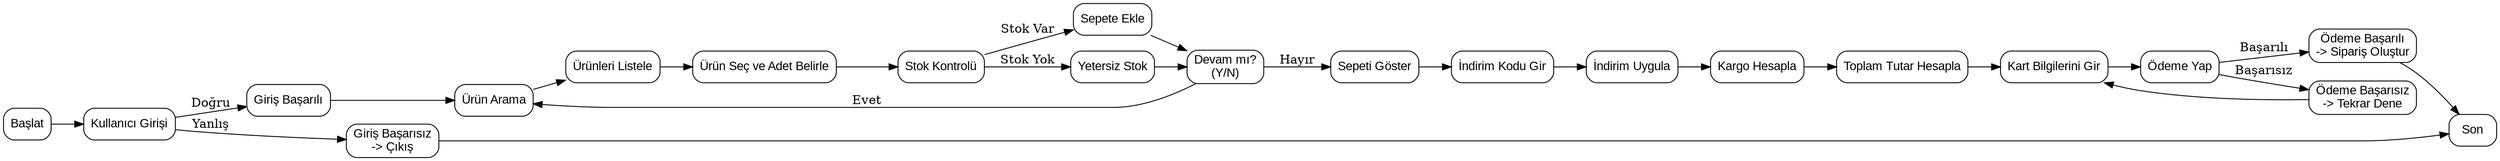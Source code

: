 digraph ECommerceFlow {
    rankdir=LR;
    node [shape=box, style=rounded, fontname="Arial"];

    Start [label="Başlat"]
    Login [label="Kullanıcı Girişi"]
    AuthSuccess [label="Giriş Başarılı"]
    AuthFail [label="Giriş Başarısız\n-> Çıkış"]
    SearchProduct [label="Ürün Arama"]
    ViewResults [label="Ürünleri Listele"]
    SelectProduct [label="Ürün Seç ve Adet Belirle"]
    StockCheck [label="Stok Kontrolü"]
    AddToCart [label="Sepete Ekle"]
    StockFail [label="Yetersiz Stok"]
    AskContinue [label="Devam mı?\n(Y/N)"]
    ShowCart [label="Sepeti Göster"]
    DiscountCode [label="İndirim Kodu Gir"]
    ApplyDiscount [label="İndirim Uygula"]
    ShippingCalc [label="Kargo Hesapla"]
    TotalAmount [label="Toplam Tutar Hesapla"]
    PaymentInput [label="Kart Bilgilerini Gir"]
    PaymentProcess [label="Ödeme Yap"]
    PaymentSuccess [label="Ödeme Başarılı\n-> Sipariş Oluştur"]
    PaymentFail [label="Ödeme Başarısız\n-> Tekrar Dene"]
    End [label="Son"]

    // Flow connections
    Start -> Login
    Login -> AuthSuccess [label="Doğru"]
    Login -> AuthFail [label="Yanlış"]
    AuthSuccess -> SearchProduct
    SearchProduct -> ViewResults
    ViewResults -> SelectProduct
    SelectProduct -> StockCheck
    StockCheck -> AddToCart [label="Stok Var"]
    StockCheck -> StockFail [label="Stok Yok"]
    AddToCart -> AskContinue
    StockFail -> AskContinue
    AskContinue -> SearchProduct [label="Evet"]
    AskContinue -> ShowCart [label="Hayır"]

    ShowCart -> DiscountCode
    DiscountCode -> ApplyDiscount
    ApplyDiscount -> ShippingCalc
    ShippingCalc -> TotalAmount
    TotalAmount -> PaymentInput
    PaymentInput -> PaymentProcess
    PaymentProcess -> PaymentSuccess [label="Başarılı"]
    PaymentProcess -> PaymentFail [label="Başarısız"]
    PaymentFail -> PaymentInput
    PaymentSuccess -> End
    AuthFail -> End
}
